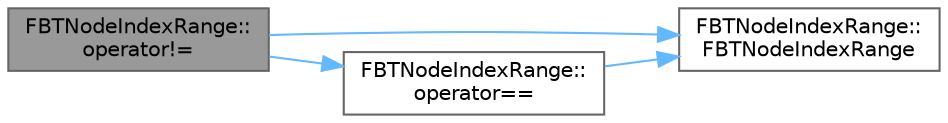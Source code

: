 digraph "FBTNodeIndexRange::operator!="
{
 // INTERACTIVE_SVG=YES
 // LATEX_PDF_SIZE
  bgcolor="transparent";
  edge [fontname=Helvetica,fontsize=10,labelfontname=Helvetica,labelfontsize=10];
  node [fontname=Helvetica,fontsize=10,shape=box,height=0.2,width=0.4];
  rankdir="LR";
  Node1 [id="Node000001",label="FBTNodeIndexRange::\loperator!=",height=0.2,width=0.4,color="gray40", fillcolor="grey60", style="filled", fontcolor="black",tooltip=" "];
  Node1 -> Node2 [id="edge1_Node000001_Node000002",color="steelblue1",style="solid",tooltip=" "];
  Node2 [id="Node000002",label="FBTNodeIndexRange::\lFBTNodeIndexRange",height=0.2,width=0.4,color="grey40", fillcolor="white", style="filled",URL="$db/dc1/structFBTNodeIndexRange.html#aac00bb221d511bda31234ad4b92f8213",tooltip=" "];
  Node1 -> Node3 [id="edge2_Node000001_Node000003",color="steelblue1",style="solid",tooltip=" "];
  Node3 [id="Node000003",label="FBTNodeIndexRange::\loperator==",height=0.2,width=0.4,color="grey40", fillcolor="white", style="filled",URL="$db/dc1/structFBTNodeIndexRange.html#aa46c45ad5260284bf0ffb6da8b9b3093",tooltip=" "];
  Node3 -> Node2 [id="edge3_Node000003_Node000002",color="steelblue1",style="solid",tooltip=" "];
}
